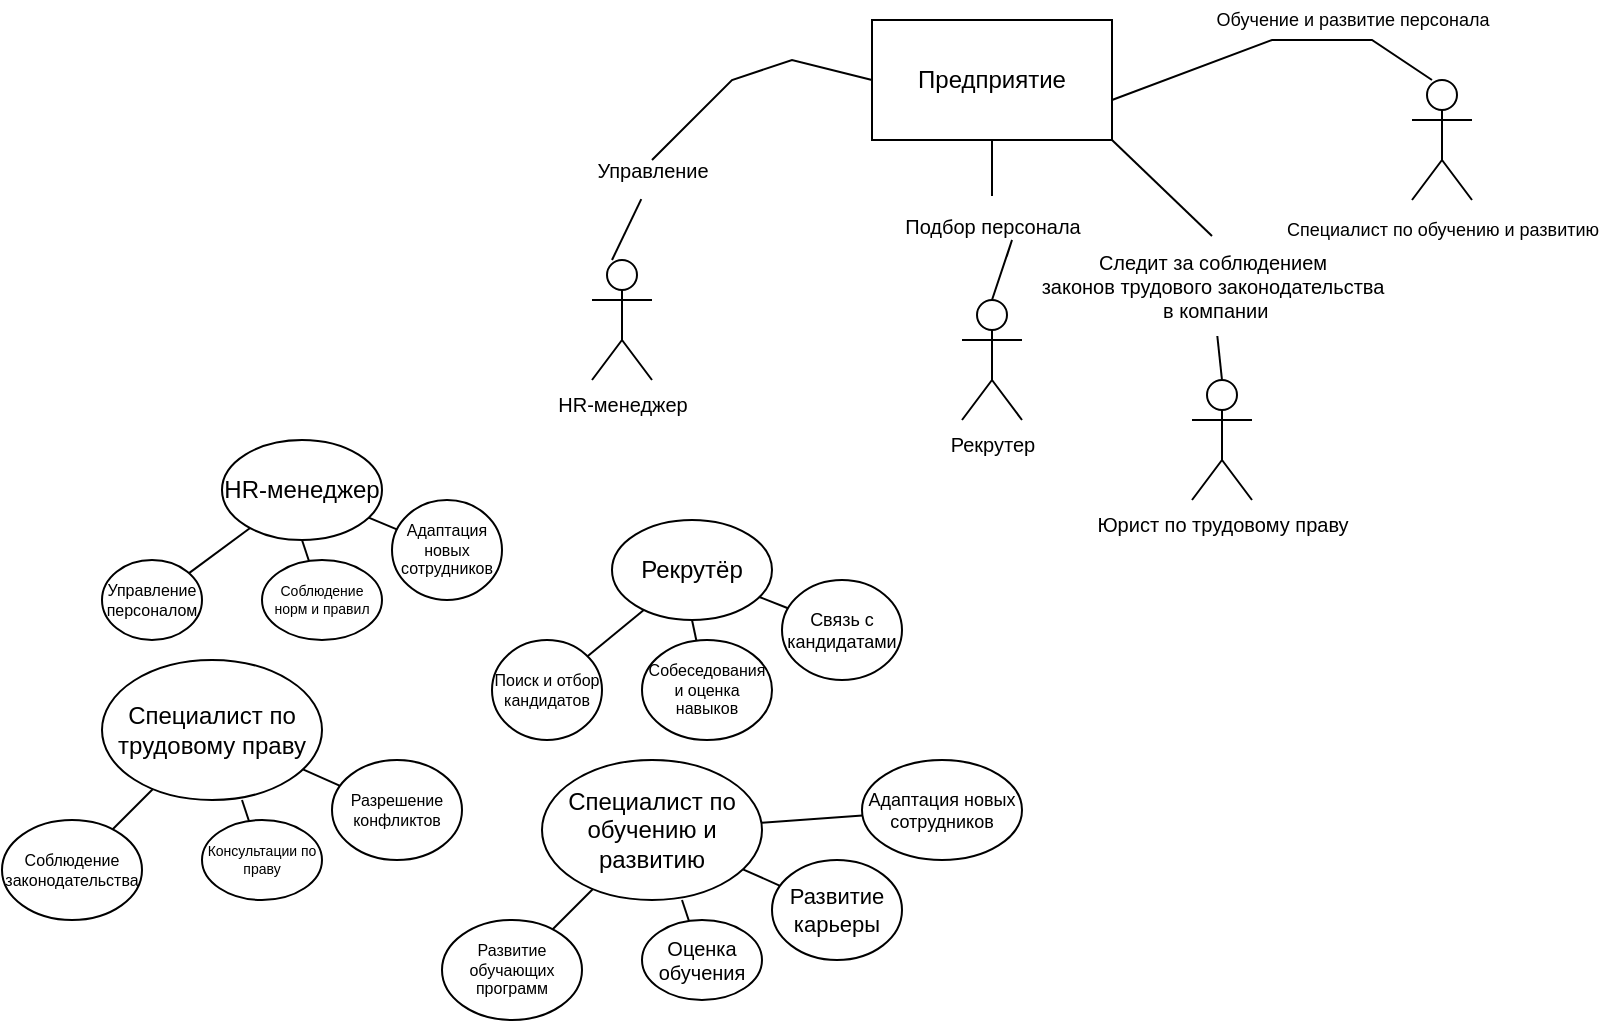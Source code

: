 <mxfile version="21.7.2" type="github">
  <diagram name="Страница — 1" id="0JkVb1EzyXIKiP_3Bz_9">
    <mxGraphModel dx="618" dy="314" grid="1" gridSize="10" guides="1" tooltips="1" connect="1" arrows="1" fold="1" page="1" pageScale="1" pageWidth="827" pageHeight="1169" math="0" shadow="0">
      <root>
        <mxCell id="0" />
        <mxCell id="1" parent="0" />
        <mxCell id="y3LTvOkzZxAHQpKQvb_X-1" value="Предприятие" style="rounded=0;whiteSpace=wrap;html=1;" vertex="1" parent="1">
          <mxGeometry x="450" y="20" width="120" height="60" as="geometry" />
        </mxCell>
        <mxCell id="y3LTvOkzZxAHQpKQvb_X-2" value="" style="endArrow=none;html=1;rounded=0;entryX=0;entryY=0.5;entryDx=0;entryDy=0;exitX=0.6;exitY=0.067;exitDx=0;exitDy=0;exitPerimeter=0;" edge="1" parent="1" source="y3LTvOkzZxAHQpKQvb_X-16" target="y3LTvOkzZxAHQpKQvb_X-1">
          <mxGeometry width="50" height="50" relative="1" as="geometry">
            <mxPoint x="320" y="140" as="sourcePoint" />
            <mxPoint x="500" y="160" as="targetPoint" />
            <Array as="points">
              <mxPoint x="340" y="90" />
              <mxPoint x="380" y="50" />
              <mxPoint x="410" y="40" />
            </Array>
          </mxGeometry>
        </mxCell>
        <mxCell id="y3LTvOkzZxAHQpKQvb_X-4" value="" style="endArrow=none;html=1;rounded=0;" edge="1" parent="1" source="y3LTvOkzZxAHQpKQvb_X-15" target="y3LTvOkzZxAHQpKQvb_X-1">
          <mxGeometry width="50" height="50" relative="1" as="geometry">
            <mxPoint x="510" y="160" as="sourcePoint" />
            <mxPoint x="500" y="160" as="targetPoint" />
            <Array as="points" />
          </mxGeometry>
        </mxCell>
        <mxCell id="y3LTvOkzZxAHQpKQvb_X-11" value="HR-менеджер" style="shape=umlActor;verticalLabelPosition=bottom;verticalAlign=top;html=1;outlineConnect=0;movable=1;resizable=1;rotatable=1;deletable=1;editable=1;locked=0;connectable=1;fontSize=10;" vertex="1" parent="1">
          <mxGeometry x="310" y="140" width="30" height="60" as="geometry" />
        </mxCell>
        <mxCell id="y3LTvOkzZxAHQpKQvb_X-12" value="Рекрутер" style="shape=umlActor;verticalLabelPosition=bottom;verticalAlign=top;html=1;outlineConnect=0;fontSize=10;" vertex="1" parent="1">
          <mxGeometry x="495" y="160" width="30" height="60" as="geometry" />
        </mxCell>
        <mxCell id="y3LTvOkzZxAHQpKQvb_X-17" value="" style="endArrow=none;html=1;rounded=0;" edge="1" parent="1">
          <mxGeometry width="50" height="50" relative="1" as="geometry">
            <mxPoint x="570" y="60" as="sourcePoint" />
            <mxPoint x="730" y="50" as="targetPoint" />
            <Array as="points">
              <mxPoint x="650" y="30" />
              <mxPoint x="700" y="30" />
            </Array>
          </mxGeometry>
        </mxCell>
        <mxCell id="y3LTvOkzZxAHQpKQvb_X-18" value="&lt;font style=&quot;font-size: 9px;&quot;&gt;Специалист по обучению и развитию&lt;/font&gt;" style="shape=umlActor;verticalLabelPosition=bottom;verticalAlign=top;html=1;outlineConnect=0;" vertex="1" parent="1">
          <mxGeometry x="720" y="50" width="30" height="60" as="geometry" />
        </mxCell>
        <mxCell id="y3LTvOkzZxAHQpKQvb_X-19" value="Обучение и развитие персонала&lt;br style=&quot;font-size: 9px;&quot;&gt;" style="text;html=1;align=center;verticalAlign=middle;resizable=0;points=[];autosize=1;strokeColor=none;fillColor=none;fontSize=9;" vertex="1" parent="1">
          <mxGeometry x="610" y="10" width="160" height="20" as="geometry" />
        </mxCell>
        <mxCell id="y3LTvOkzZxAHQpKQvb_X-20" value="Юрист по трудовому праву" style="shape=umlActor;verticalLabelPosition=bottom;verticalAlign=top;html=1;outlineConnect=0;fontSize=10;" vertex="1" parent="1">
          <mxGeometry x="610" y="200" width="30" height="60" as="geometry" />
        </mxCell>
        <mxCell id="y3LTvOkzZxAHQpKQvb_X-21" value="" style="endArrow=none;html=1;rounded=0;exitX=0.5;exitY=0;exitDx=0;exitDy=0;exitPerimeter=0;" edge="1" parent="1" source="y3LTvOkzZxAHQpKQvb_X-22">
          <mxGeometry width="50" height="50" relative="1" as="geometry">
            <mxPoint x="640" y="170" as="sourcePoint" />
            <mxPoint x="570" y="80" as="targetPoint" />
          </mxGeometry>
        </mxCell>
        <mxCell id="y3LTvOkzZxAHQpKQvb_X-23" value="" style="endArrow=none;html=1;rounded=0;exitX=0.5;exitY=0;exitDx=0;exitDy=0;exitPerimeter=0;" edge="1" parent="1" source="y3LTvOkzZxAHQpKQvb_X-20" target="y3LTvOkzZxAHQpKQvb_X-22">
          <mxGeometry width="50" height="50" relative="1" as="geometry">
            <mxPoint x="625" y="180" as="sourcePoint" />
            <mxPoint x="570" y="80" as="targetPoint" />
          </mxGeometry>
        </mxCell>
        <mxCell id="y3LTvOkzZxAHQpKQvb_X-22" value="Следит за соблюдением &lt;br style=&quot;font-size: 10px;&quot;&gt;законов трудового законодательства&lt;br&gt;&amp;nbsp;в компании" style="text;html=1;align=center;verticalAlign=middle;resizable=0;points=[];autosize=1;strokeColor=none;fillColor=none;fontSize=10;" vertex="1" parent="1">
          <mxGeometry x="525" y="128" width="190" height="50" as="geometry" />
        </mxCell>
        <mxCell id="y3LTvOkzZxAHQpKQvb_X-24" value="" style="endArrow=none;html=1;rounded=0;entryX=0.567;entryY=1.006;entryDx=0;entryDy=0;entryPerimeter=0;" edge="1" parent="1" target="y3LTvOkzZxAHQpKQvb_X-15">
          <mxGeometry width="50" height="50" relative="1" as="geometry">
            <mxPoint x="510" y="160" as="sourcePoint" />
            <mxPoint x="514" y="80" as="targetPoint" />
            <Array as="points">
              <mxPoint x="520" y="130" />
            </Array>
          </mxGeometry>
        </mxCell>
        <mxCell id="y3LTvOkzZxAHQpKQvb_X-15" value="Подбор персонала" style="text;html=1;align=center;verticalAlign=middle;resizable=0;points=[];autosize=1;strokeColor=none;fillColor=none;fontSize=10;" vertex="1" parent="1">
          <mxGeometry x="455" y="108" width="110" height="30" as="geometry" />
        </mxCell>
        <mxCell id="y3LTvOkzZxAHQpKQvb_X-25" value="" style="endArrow=none;html=1;rounded=0;entryX=0.433;entryY=0.985;entryDx=0;entryDy=0;entryPerimeter=0;" edge="1" parent="1" target="y3LTvOkzZxAHQpKQvb_X-16">
          <mxGeometry width="50" height="50" relative="1" as="geometry">
            <mxPoint x="320" y="140" as="sourcePoint" />
            <mxPoint x="450" y="50" as="targetPoint" />
            <Array as="points" />
          </mxGeometry>
        </mxCell>
        <mxCell id="y3LTvOkzZxAHQpKQvb_X-16" value="Управление" style="text;html=1;align=center;verticalAlign=middle;resizable=0;points=[];autosize=1;strokeColor=none;fillColor=none;fontSize=10;" vertex="1" parent="1">
          <mxGeometry x="300" y="80" width="80" height="30" as="geometry" />
        </mxCell>
        <mxCell id="y3LTvOkzZxAHQpKQvb_X-26" value="HR-менеджер" style="ellipse;whiteSpace=wrap;html=1;" vertex="1" parent="1">
          <mxGeometry x="125" y="230" width="80" height="50" as="geometry" />
        </mxCell>
        <mxCell id="y3LTvOkzZxAHQpKQvb_X-27" value="" style="endArrow=none;html=1;rounded=0;" edge="1" parent="1" source="y3LTvOkzZxAHQpKQvb_X-29" target="y3LTvOkzZxAHQpKQvb_X-26">
          <mxGeometry width="50" height="50" relative="1" as="geometry">
            <mxPoint x="95" y="290" as="sourcePoint" />
            <mxPoint x="125" y="260" as="targetPoint" />
          </mxGeometry>
        </mxCell>
        <mxCell id="y3LTvOkzZxAHQpKQvb_X-29" value="Управление персоналом" style="ellipse;whiteSpace=wrap;html=1;fontSize=8;" vertex="1" parent="1">
          <mxGeometry x="65" y="290" width="50" height="40" as="geometry" />
        </mxCell>
        <mxCell id="y3LTvOkzZxAHQpKQvb_X-30" value="Соблюдение норм и правил" style="ellipse;whiteSpace=wrap;html=1;fontSize=7;" vertex="1" parent="1">
          <mxGeometry x="145" y="290" width="60" height="40" as="geometry" />
        </mxCell>
        <mxCell id="y3LTvOkzZxAHQpKQvb_X-31" value="" style="endArrow=none;html=1;rounded=0;" edge="1" parent="1" source="y3LTvOkzZxAHQpKQvb_X-30">
          <mxGeometry width="50" height="50" relative="1" as="geometry">
            <mxPoint x="115" y="330" as="sourcePoint" />
            <mxPoint x="165" y="280" as="targetPoint" />
          </mxGeometry>
        </mxCell>
        <mxCell id="y3LTvOkzZxAHQpKQvb_X-33" value="Адаптация новых сотрудников" style="ellipse;whiteSpace=wrap;html=1;fontSize=8;" vertex="1" parent="1">
          <mxGeometry x="210" y="260" width="55" height="50" as="geometry" />
        </mxCell>
        <mxCell id="y3LTvOkzZxAHQpKQvb_X-34" value="" style="endArrow=none;html=1;rounded=0;" edge="1" parent="1" source="y3LTvOkzZxAHQpKQvb_X-33" target="y3LTvOkzZxAHQpKQvb_X-26">
          <mxGeometry width="50" height="50" relative="1" as="geometry">
            <mxPoint x="205" y="310" as="sourcePoint" />
            <mxPoint x="255" y="260" as="targetPoint" />
          </mxGeometry>
        </mxCell>
        <mxCell id="y3LTvOkzZxAHQpKQvb_X-36" value="Рекрутёр" style="ellipse;whiteSpace=wrap;html=1;" vertex="1" parent="1">
          <mxGeometry x="320" y="270" width="80" height="50" as="geometry" />
        </mxCell>
        <mxCell id="y3LTvOkzZxAHQpKQvb_X-37" value="" style="endArrow=none;html=1;rounded=0;" edge="1" parent="1" source="y3LTvOkzZxAHQpKQvb_X-38" target="y3LTvOkzZxAHQpKQvb_X-36">
          <mxGeometry width="50" height="50" relative="1" as="geometry">
            <mxPoint x="290" y="330" as="sourcePoint" />
            <mxPoint x="320" y="300" as="targetPoint" />
          </mxGeometry>
        </mxCell>
        <mxCell id="y3LTvOkzZxAHQpKQvb_X-38" value="Поиск и отбор кандидатов" style="ellipse;whiteSpace=wrap;html=1;fontSize=8;" vertex="1" parent="1">
          <mxGeometry x="260" y="330" width="55" height="50" as="geometry" />
        </mxCell>
        <mxCell id="y3LTvOkzZxAHQpKQvb_X-39" value="Собеседования и оценка навыков" style="ellipse;whiteSpace=wrap;html=1;fontSize=8;" vertex="1" parent="1">
          <mxGeometry x="335" y="330" width="65" height="50" as="geometry" />
        </mxCell>
        <mxCell id="y3LTvOkzZxAHQpKQvb_X-40" value="" style="endArrow=none;html=1;rounded=0;" edge="1" parent="1" source="y3LTvOkzZxAHQpKQvb_X-39">
          <mxGeometry width="50" height="50" relative="1" as="geometry">
            <mxPoint x="310" y="370" as="sourcePoint" />
            <mxPoint x="360" y="320" as="targetPoint" />
          </mxGeometry>
        </mxCell>
        <mxCell id="y3LTvOkzZxAHQpKQvb_X-41" value="Связь с кандидатами" style="ellipse;whiteSpace=wrap;html=1;fontSize=9;" vertex="1" parent="1">
          <mxGeometry x="405" y="300" width="60" height="50" as="geometry" />
        </mxCell>
        <mxCell id="y3LTvOkzZxAHQpKQvb_X-42" value="" style="endArrow=none;html=1;rounded=0;" edge="1" parent="1" source="y3LTvOkzZxAHQpKQvb_X-41" target="y3LTvOkzZxAHQpKQvb_X-36">
          <mxGeometry width="50" height="50" relative="1" as="geometry">
            <mxPoint x="400" y="350" as="sourcePoint" />
            <mxPoint x="450" y="300" as="targetPoint" />
          </mxGeometry>
        </mxCell>
        <mxCell id="y3LTvOkzZxAHQpKQvb_X-44" value="Специалист по трудовому праву" style="ellipse;whiteSpace=wrap;html=1;" vertex="1" parent="1">
          <mxGeometry x="65" y="340" width="110" height="70" as="geometry" />
        </mxCell>
        <mxCell id="y3LTvOkzZxAHQpKQvb_X-45" value="" style="endArrow=none;html=1;rounded=0;" edge="1" parent="1" source="y3LTvOkzZxAHQpKQvb_X-46" target="y3LTvOkzZxAHQpKQvb_X-44">
          <mxGeometry width="50" height="50" relative="1" as="geometry">
            <mxPoint x="65" y="420" as="sourcePoint" />
            <mxPoint x="95" y="390" as="targetPoint" />
          </mxGeometry>
        </mxCell>
        <mxCell id="y3LTvOkzZxAHQpKQvb_X-46" value="Соблюдение законодательства" style="ellipse;whiteSpace=wrap;html=1;fontSize=8;" vertex="1" parent="1">
          <mxGeometry x="15" y="420" width="70" height="50" as="geometry" />
        </mxCell>
        <mxCell id="y3LTvOkzZxAHQpKQvb_X-47" value="Консультации по праву" style="ellipse;whiteSpace=wrap;html=1;fontSize=7;" vertex="1" parent="1">
          <mxGeometry x="115" y="420" width="60" height="40" as="geometry" />
        </mxCell>
        <mxCell id="y3LTvOkzZxAHQpKQvb_X-48" value="" style="endArrow=none;html=1;rounded=0;" edge="1" parent="1" source="y3LTvOkzZxAHQpKQvb_X-47">
          <mxGeometry width="50" height="50" relative="1" as="geometry">
            <mxPoint x="85" y="460" as="sourcePoint" />
            <mxPoint x="135" y="410" as="targetPoint" />
          </mxGeometry>
        </mxCell>
        <mxCell id="y3LTvOkzZxAHQpKQvb_X-49" value="Разрешение конфликтов" style="ellipse;whiteSpace=wrap;html=1;fontSize=8;" vertex="1" parent="1">
          <mxGeometry x="180" y="390" width="65" height="50" as="geometry" />
        </mxCell>
        <mxCell id="y3LTvOkzZxAHQpKQvb_X-50" value="" style="endArrow=none;html=1;rounded=0;" edge="1" parent="1" source="y3LTvOkzZxAHQpKQvb_X-49" target="y3LTvOkzZxAHQpKQvb_X-44">
          <mxGeometry width="50" height="50" relative="1" as="geometry">
            <mxPoint x="175" y="440" as="sourcePoint" />
            <mxPoint x="225" y="390" as="targetPoint" />
          </mxGeometry>
        </mxCell>
        <mxCell id="y3LTvOkzZxAHQpKQvb_X-57" value="Специалист по обучению и развитию" style="ellipse;whiteSpace=wrap;html=1;" vertex="1" parent="1">
          <mxGeometry x="285" y="390" width="110" height="70" as="geometry" />
        </mxCell>
        <mxCell id="y3LTvOkzZxAHQpKQvb_X-58" value="" style="endArrow=none;html=1;rounded=0;" edge="1" parent="1" source="y3LTvOkzZxAHQpKQvb_X-59" target="y3LTvOkzZxAHQpKQvb_X-57">
          <mxGeometry width="50" height="50" relative="1" as="geometry">
            <mxPoint x="285" y="470" as="sourcePoint" />
            <mxPoint x="315" y="440" as="targetPoint" />
          </mxGeometry>
        </mxCell>
        <mxCell id="y3LTvOkzZxAHQpKQvb_X-59" value="Развитие обучающих программ" style="ellipse;whiteSpace=wrap;html=1;fontSize=8;" vertex="1" parent="1">
          <mxGeometry x="235" y="470" width="70" height="50" as="geometry" />
        </mxCell>
        <mxCell id="y3LTvOkzZxAHQpKQvb_X-60" value="Оценка обучения" style="ellipse;whiteSpace=wrap;html=1;fontSize=10;" vertex="1" parent="1">
          <mxGeometry x="335" y="470" width="60" height="40" as="geometry" />
        </mxCell>
        <mxCell id="y3LTvOkzZxAHQpKQvb_X-61" value="" style="endArrow=none;html=1;rounded=0;" edge="1" parent="1" source="y3LTvOkzZxAHQpKQvb_X-60">
          <mxGeometry width="50" height="50" relative="1" as="geometry">
            <mxPoint x="305" y="510" as="sourcePoint" />
            <mxPoint x="355" y="460" as="targetPoint" />
          </mxGeometry>
        </mxCell>
        <mxCell id="y3LTvOkzZxAHQpKQvb_X-62" value="Развитие карьеры" style="ellipse;whiteSpace=wrap;html=1;fontSize=11;" vertex="1" parent="1">
          <mxGeometry x="400" y="440" width="65" height="50" as="geometry" />
        </mxCell>
        <mxCell id="y3LTvOkzZxAHQpKQvb_X-63" value="" style="endArrow=none;html=1;rounded=0;" edge="1" parent="1" source="y3LTvOkzZxAHQpKQvb_X-62" target="y3LTvOkzZxAHQpKQvb_X-57">
          <mxGeometry width="50" height="50" relative="1" as="geometry">
            <mxPoint x="395" y="490" as="sourcePoint" />
            <mxPoint x="445" y="440" as="targetPoint" />
          </mxGeometry>
        </mxCell>
        <mxCell id="y3LTvOkzZxAHQpKQvb_X-64" value="" style="endArrow=none;html=1;rounded=0;" edge="1" parent="1" source="y3LTvOkzZxAHQpKQvb_X-57" target="y3LTvOkzZxAHQpKQvb_X-65">
          <mxGeometry width="50" height="50" relative="1" as="geometry">
            <mxPoint x="395" y="420" as="sourcePoint" />
            <mxPoint x="465" y="410" as="targetPoint" />
          </mxGeometry>
        </mxCell>
        <mxCell id="y3LTvOkzZxAHQpKQvb_X-65" value="Адаптация новых сотрудников" style="ellipse;whiteSpace=wrap;html=1;fontSize=9;" vertex="1" parent="1">
          <mxGeometry x="445" y="390" width="80" height="50" as="geometry" />
        </mxCell>
      </root>
    </mxGraphModel>
  </diagram>
</mxfile>
